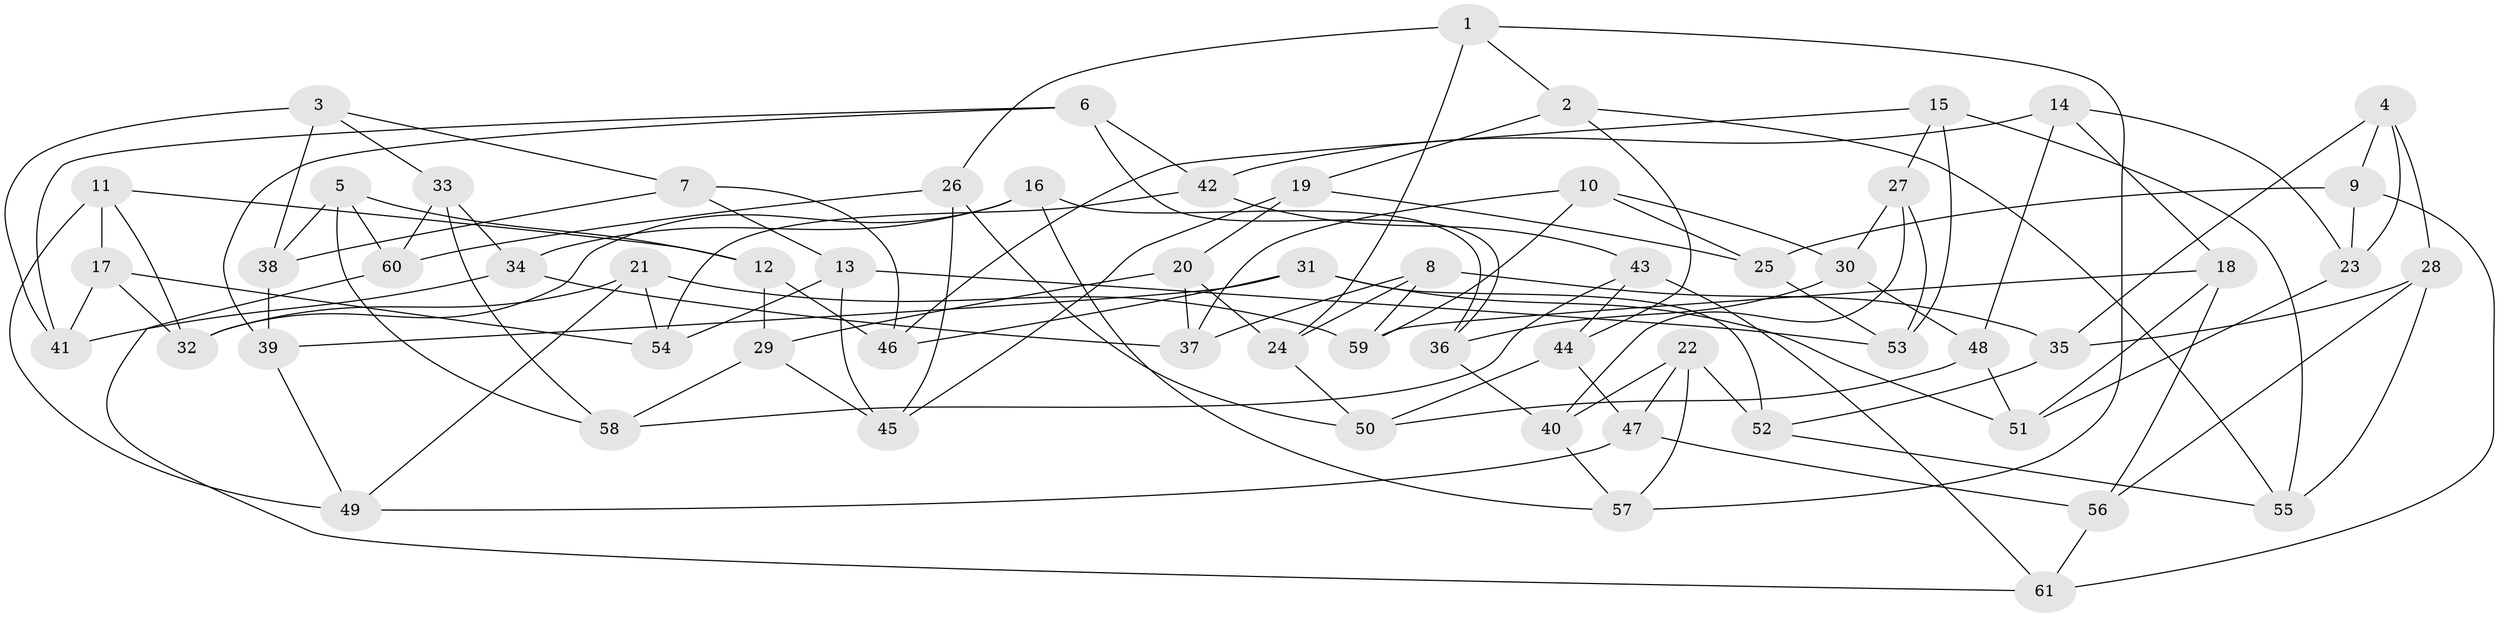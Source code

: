 // Generated by graph-tools (version 1.1) at 2025/02/03/09/25 03:02:56]
// undirected, 61 vertices, 122 edges
graph export_dot {
graph [start="1"]
  node [color=gray90,style=filled];
  1;
  2;
  3;
  4;
  5;
  6;
  7;
  8;
  9;
  10;
  11;
  12;
  13;
  14;
  15;
  16;
  17;
  18;
  19;
  20;
  21;
  22;
  23;
  24;
  25;
  26;
  27;
  28;
  29;
  30;
  31;
  32;
  33;
  34;
  35;
  36;
  37;
  38;
  39;
  40;
  41;
  42;
  43;
  44;
  45;
  46;
  47;
  48;
  49;
  50;
  51;
  52;
  53;
  54;
  55;
  56;
  57;
  58;
  59;
  60;
  61;
  1 -- 26;
  1 -- 57;
  1 -- 2;
  1 -- 24;
  2 -- 55;
  2 -- 44;
  2 -- 19;
  3 -- 33;
  3 -- 41;
  3 -- 38;
  3 -- 7;
  4 -- 9;
  4 -- 35;
  4 -- 28;
  4 -- 23;
  5 -- 58;
  5 -- 38;
  5 -- 60;
  5 -- 12;
  6 -- 39;
  6 -- 42;
  6 -- 41;
  6 -- 36;
  7 -- 38;
  7 -- 13;
  7 -- 46;
  8 -- 59;
  8 -- 35;
  8 -- 24;
  8 -- 37;
  9 -- 25;
  9 -- 23;
  9 -- 61;
  10 -- 25;
  10 -- 59;
  10 -- 37;
  10 -- 30;
  11 -- 12;
  11 -- 32;
  11 -- 49;
  11 -- 17;
  12 -- 29;
  12 -- 46;
  13 -- 45;
  13 -- 54;
  13 -- 53;
  14 -- 23;
  14 -- 48;
  14 -- 18;
  14 -- 42;
  15 -- 53;
  15 -- 55;
  15 -- 46;
  15 -- 27;
  16 -- 36;
  16 -- 34;
  16 -- 32;
  16 -- 57;
  17 -- 41;
  17 -- 54;
  17 -- 32;
  18 -- 56;
  18 -- 51;
  18 -- 59;
  19 -- 20;
  19 -- 25;
  19 -- 45;
  20 -- 37;
  20 -- 24;
  20 -- 29;
  21 -- 49;
  21 -- 54;
  21 -- 59;
  21 -- 32;
  22 -- 52;
  22 -- 40;
  22 -- 57;
  22 -- 47;
  23 -- 51;
  24 -- 50;
  25 -- 53;
  26 -- 60;
  26 -- 45;
  26 -- 50;
  27 -- 53;
  27 -- 40;
  27 -- 30;
  28 -- 35;
  28 -- 55;
  28 -- 56;
  29 -- 58;
  29 -- 45;
  30 -- 48;
  30 -- 36;
  31 -- 52;
  31 -- 51;
  31 -- 39;
  31 -- 46;
  33 -- 58;
  33 -- 34;
  33 -- 60;
  34 -- 41;
  34 -- 37;
  35 -- 52;
  36 -- 40;
  38 -- 39;
  39 -- 49;
  40 -- 57;
  42 -- 43;
  42 -- 54;
  43 -- 61;
  43 -- 44;
  43 -- 58;
  44 -- 50;
  44 -- 47;
  47 -- 49;
  47 -- 56;
  48 -- 50;
  48 -- 51;
  52 -- 55;
  56 -- 61;
  60 -- 61;
}
